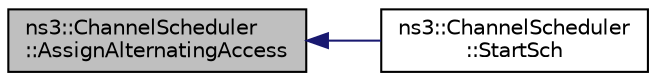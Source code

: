 digraph "ns3::ChannelScheduler::AssignAlternatingAccess"
{
  edge [fontname="Helvetica",fontsize="10",labelfontname="Helvetica",labelfontsize="10"];
  node [fontname="Helvetica",fontsize="10",shape=record];
  rankdir="LR";
  Node1 [label="ns3::ChannelScheduler\l::AssignAlternatingAccess",height=0.2,width=0.4,color="black", fillcolor="grey75", style="filled", fontcolor="black"];
  Node1 -> Node2 [dir="back",color="midnightblue",fontsize="10",style="solid"];
  Node2 [label="ns3::ChannelScheduler\l::StartSch",height=0.2,width=0.4,color="black", fillcolor="white", style="filled",URL="$d8/d91/classns3_1_1ChannelScheduler.html#a341186be2ac96608e986c77e56ffc2d1"];
}
